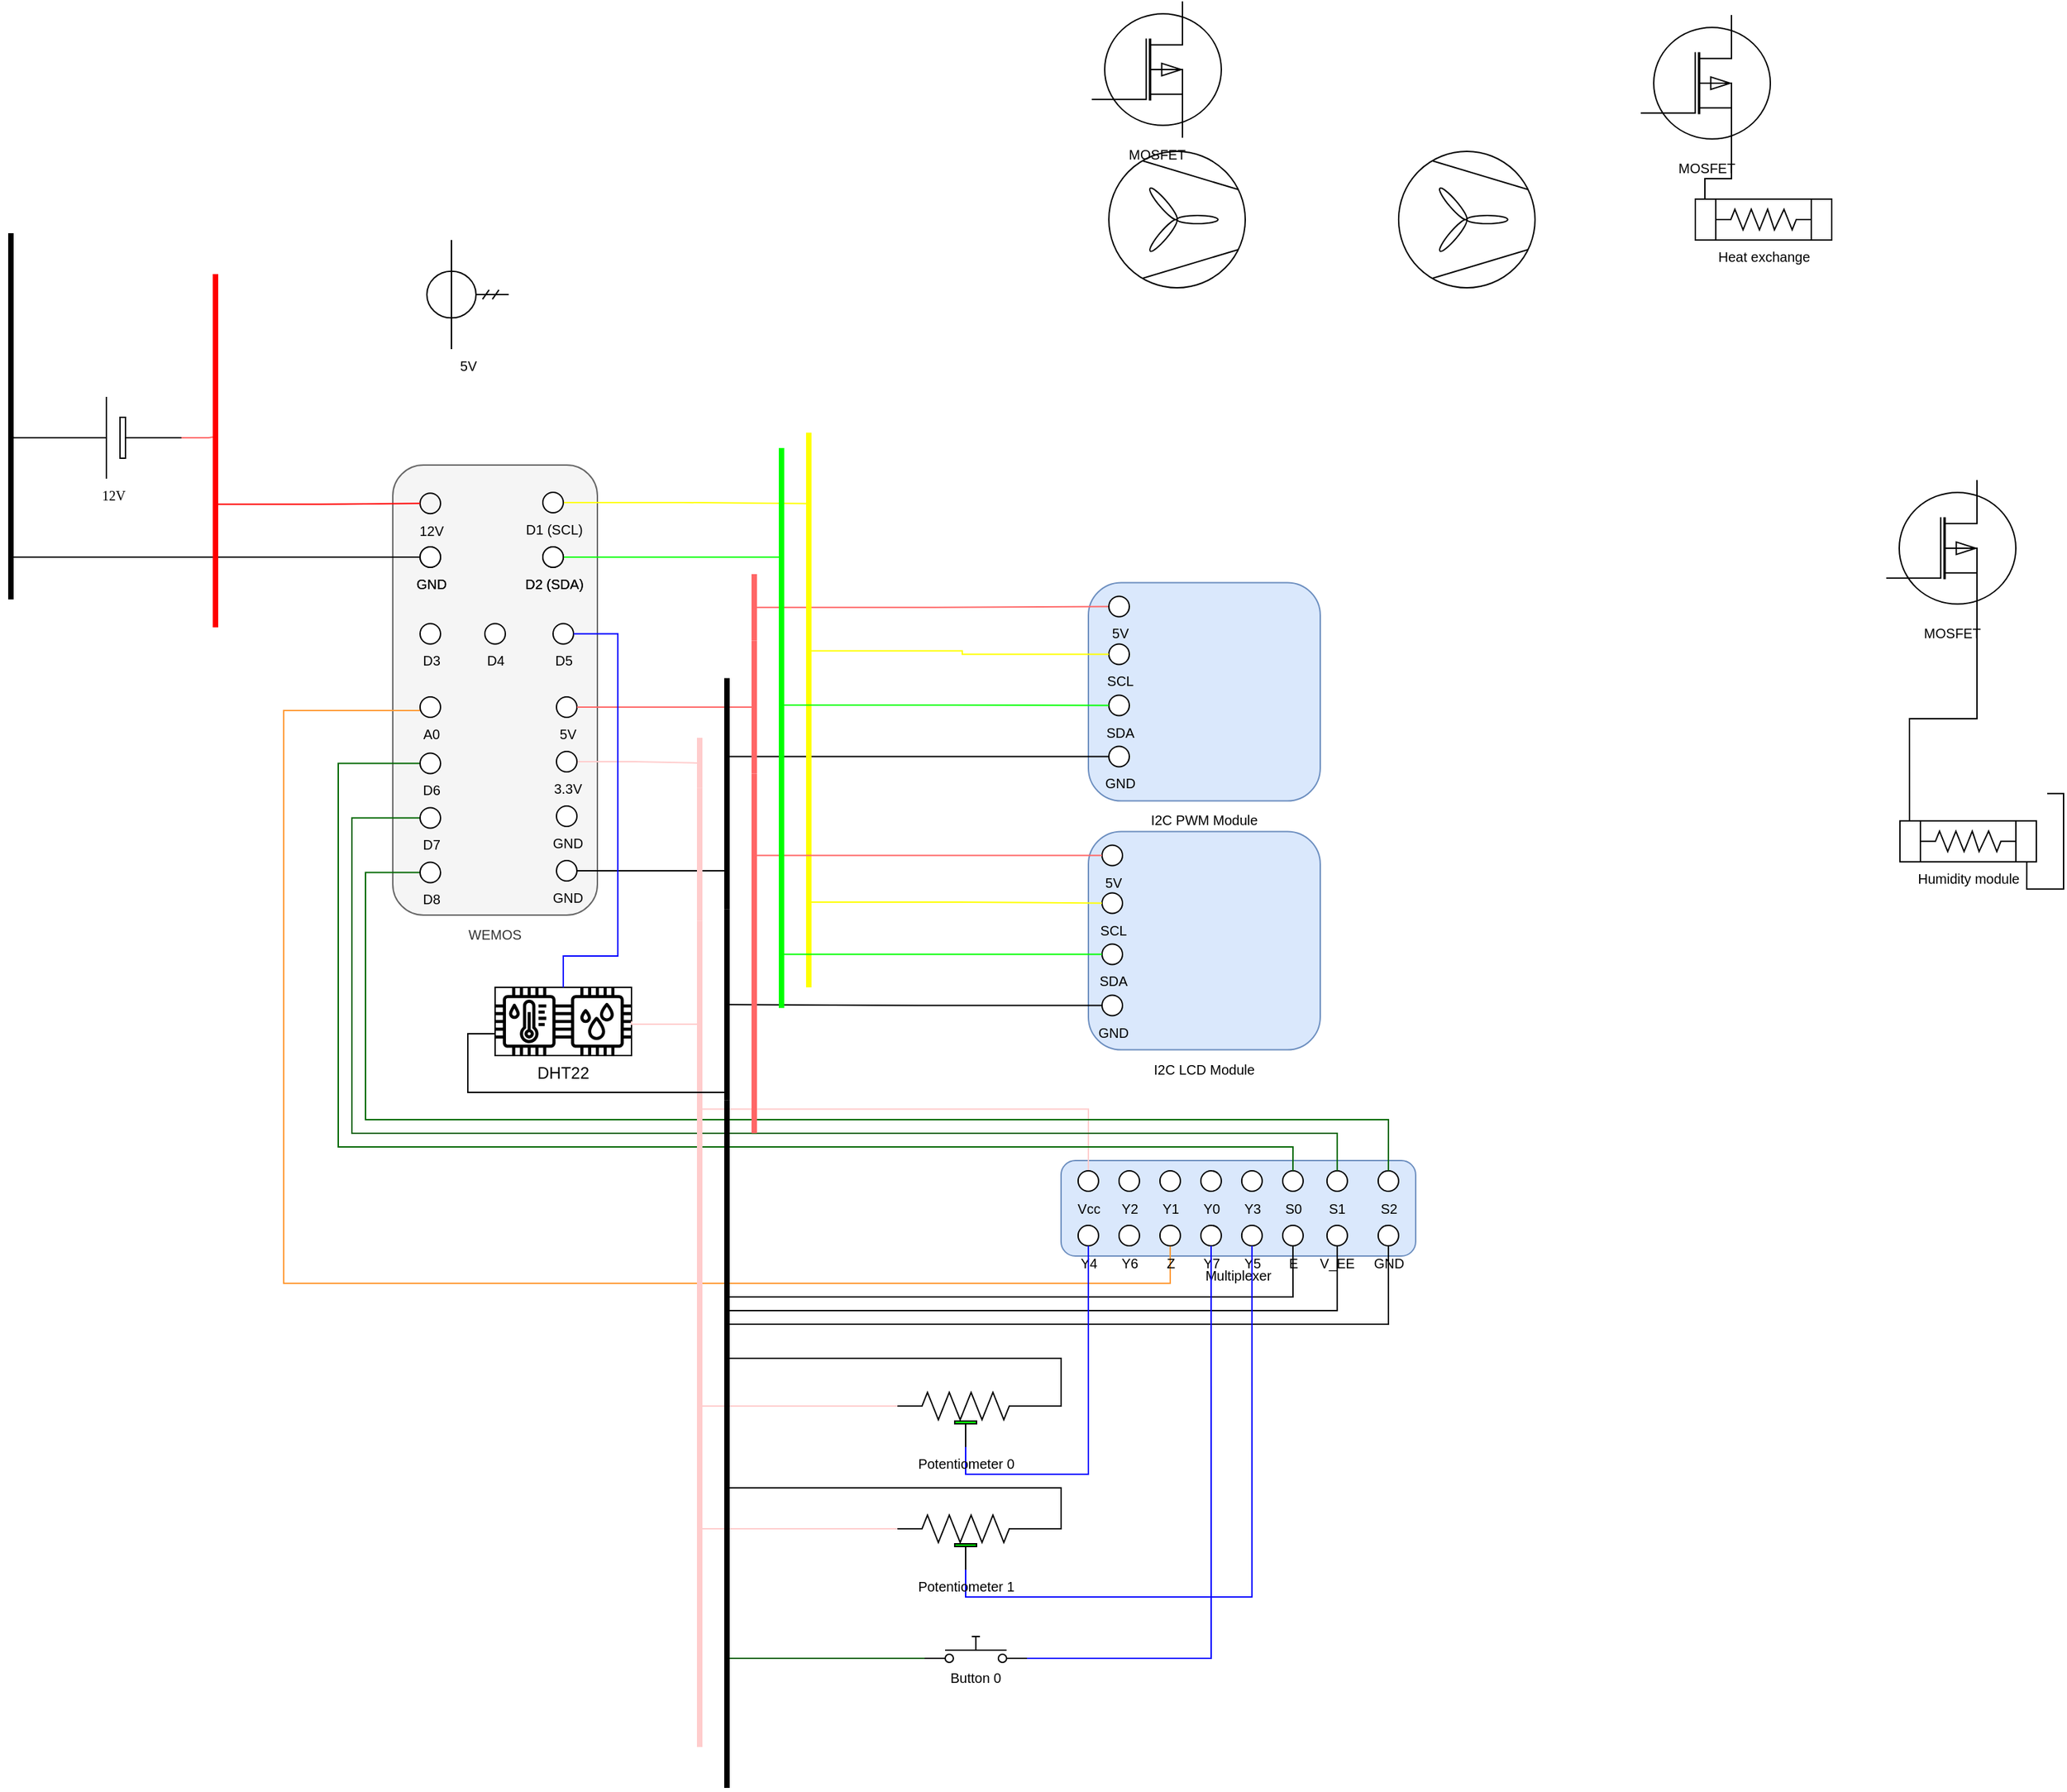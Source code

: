 <mxfile version="18.0.6" type="device"><diagram name="Page-1" id="7e0a89b8-554c-2b80-1dc8-d5c74ca68de4"><mxGraphModel dx="3875" dy="2743" grid="1" gridSize="10" guides="1" tooltips="1" connect="1" arrows="1" fold="1" page="0" pageScale="1" pageWidth="1100" pageHeight="850" background="none" math="0" shadow="0"><root><mxCell id="0"/><mxCell id="1" parent="0"/><mxCell id="E5i9niyN0KcT_NhWIOhr-146" style="edgeStyle=orthogonalEdgeStyle;rounded=0;orthogonalLoop=1;jettySize=auto;html=1;exitX=0;exitY=0.5;exitDx=0;exitDy=0;exitPerimeter=0;fontSize=10;endArrow=none;endFill=0;strokeColor=#FF6666;" parent="1" source="E5i9niyN0KcT_NhWIOhr-1" target="E5i9niyN0KcT_NhWIOhr-144" edge="1"><mxGeometry relative="1" as="geometry"/></mxCell><mxCell id="E5i9niyN0KcT_NhWIOhr-147" style="edgeStyle=orthogonalEdgeStyle;rounded=0;orthogonalLoop=1;jettySize=auto;html=1;exitX=1;exitY=0.5;exitDx=0;exitDy=0;exitPerimeter=0;fontSize=10;endArrow=none;endFill=0;strokeColor=#000000;" parent="1" edge="1"><mxGeometry relative="1" as="geometry"><mxPoint x="60" y="40" as="sourcePoint"/><mxPoint x="36.6" y="38.96" as="targetPoint"/></mxGeometry></mxCell><mxCell id="E5i9niyN0KcT_NhWIOhr-1" value="12V" style="verticalLabelPosition=bottom;shadow=0;dashed=0;align=center;fillColor=default;html=1;verticalAlign=top;strokeWidth=1;shape=mxgraph.electrical.miscellaneous.monocell_battery;rounded=1;comic=0;labelBackgroundColor=none;fontFamily=Verdana;fontSize=10;flipH=1;strokeColor=default;" parent="1" vertex="1"><mxGeometry x="60" y="10" width="100" height="60" as="geometry"/></mxCell><mxCell id="E5i9niyN0KcT_NhWIOhr-17" style="edgeStyle=orthogonalEdgeStyle;rounded=0;orthogonalLoop=1;jettySize=auto;html=1;exitX=0.7;exitY=1;exitDx=0;exitDy=0;exitPerimeter=0;entryX=0.07;entryY=0;entryDx=0;entryDy=0;entryPerimeter=0;endArrow=none;endFill=0;fontSize=10;" parent="1" source="E5i9niyN0KcT_NhWIOhr-19" target="E5i9niyN0KcT_NhWIOhr-16" edge="1"><mxGeometry relative="1" as="geometry"><mxPoint x="1468.04" y="275.91" as="sourcePoint"/></mxGeometry></mxCell><mxCell id="E5i9niyN0KcT_NhWIOhr-6" value="5V" style="pointerEvents=1;verticalLabelPosition=bottom;shadow=0;dashed=0;align=center;html=1;verticalAlign=top;shape=mxgraph.electrical.inductors.current_transformer_2;strokeColor=default;fillColor=none;fontSize=10;" parent="1" vertex="1"><mxGeometry x="340" y="-105" width="60" height="80" as="geometry"/></mxCell><mxCell id="E5i9niyN0KcT_NhWIOhr-8" value="Heat exchange" style="shape=mxgraph.pid.heat_exchangers.heat_exchanger_(coil_tubes);html=1;pointerEvents=1;align=center;verticalLabelPosition=bottom;verticalAlign=top;dashed=0;strokeColor=default;fillColor=none;fontSize=10;" parent="1" vertex="1"><mxGeometry x="1270" y="-135" width="100" height="30" as="geometry"/></mxCell><mxCell id="E5i9niyN0KcT_NhWIOhr-12" style="edgeStyle=orthogonalEdgeStyle;rounded=0;orthogonalLoop=1;jettySize=auto;html=1;exitX=0.7;exitY=1;exitDx=0;exitDy=0;exitPerimeter=0;entryX=0.07;entryY=0;entryDx=0;entryDy=0;entryPerimeter=0;endArrow=none;endFill=0;fontSize=10;" parent="1" source="E5i9niyN0KcT_NhWIOhr-11" target="E5i9niyN0KcT_NhWIOhr-8" edge="1"><mxGeometry relative="1" as="geometry"/></mxCell><mxCell id="E5i9niyN0KcT_NhWIOhr-11" value="MOSFET" style="verticalLabelPosition=bottom;shadow=0;dashed=0;align=center;html=1;verticalAlign=top;shape=mxgraph.electrical.mosfets1.p-channel_mosfet_1;strokeColor=default;fillColor=none;fontSize=10;" parent="1" vertex="1"><mxGeometry x="1230" y="-270" width="95" height="100" as="geometry"/></mxCell><mxCell id="E5i9niyN0KcT_NhWIOhr-13" value="WEMOS" style="rounded=1;whiteSpace=wrap;html=1;strokeColor=#666666;fillColor=#f5f5f5;fontSize=10;verticalAlign=bottom;spacingBottom=-23;fontColor=#333333;" parent="1" vertex="1"><mxGeometry x="315" y="60" width="150" height="330" as="geometry"/></mxCell><mxCell id="E5i9niyN0KcT_NhWIOhr-61" style="edgeStyle=orthogonalEdgeStyle;rounded=0;orthogonalLoop=1;jettySize=auto;html=1;exitX=1;exitY=0.5;exitDx=0;exitDy=0;fontSize=10;endArrow=none;endFill=0;strokeColor=#FFFF00;" parent="1" source="E5i9niyN0KcT_NhWIOhr-14" target="E5i9niyN0KcT_NhWIOhr-60" edge="1"><mxGeometry relative="1" as="geometry"/></mxCell><mxCell id="E5i9niyN0KcT_NhWIOhr-14" value="D1 (SCL)" style="verticalLabelPosition=bottom;shadow=0;dashed=0;align=center;html=1;verticalAlign=top;strokeWidth=1;shape=ellipse;perimeter=ellipsePerimeter;fontSize=10;" parent="1" vertex="1"><mxGeometry x="425" y="80" width="15" height="15" as="geometry"/></mxCell><mxCell id="E5i9niyN0KcT_NhWIOhr-53" style="edgeStyle=orthogonalEdgeStyle;rounded=0;orthogonalLoop=1;jettySize=auto;html=1;exitX=1;exitY=0.5;exitDx=0;exitDy=0;fontSize=10;endArrow=none;endFill=0;strokeColor=#00FF00;" parent="1" source="E5i9niyN0KcT_NhWIOhr-15" target="E5i9niyN0KcT_NhWIOhr-59" edge="1"><mxGeometry relative="1" as="geometry"><mxPoint x="755" y="90" as="targetPoint"/></mxGeometry></mxCell><mxCell id="E5i9niyN0KcT_NhWIOhr-15" value="D2 (SDA)" style="verticalLabelPosition=bottom;shadow=0;dashed=0;align=center;html=1;verticalAlign=top;strokeWidth=1;shape=ellipse;perimeter=ellipsePerimeter;fillColor=none;fontSize=10;" parent="1" vertex="1"><mxGeometry x="425" y="120" width="15" height="15" as="geometry"/></mxCell><mxCell id="E5i9niyN0KcT_NhWIOhr-18" style="edgeStyle=orthogonalEdgeStyle;rounded=0;orthogonalLoop=1;jettySize=auto;html=1;exitX=0.93;exitY=1;exitDx=0;exitDy=0;exitPerimeter=0;endArrow=none;endFill=0;fontSize=10;" parent="1" source="E5i9niyN0KcT_NhWIOhr-16" edge="1"><mxGeometry relative="1" as="geometry"><mxPoint x="1527.54" y="300.91" as="targetPoint"/></mxGeometry></mxCell><mxCell id="E5i9niyN0KcT_NhWIOhr-16" value="&lt;font style=&quot;font-size: 10px;&quot;&gt;Humidity module&lt;/font&gt;" style="shape=mxgraph.pid.heat_exchangers.heat_exchanger_(coil_tubes);html=1;pointerEvents=1;align=center;verticalLabelPosition=bottom;verticalAlign=top;dashed=0;strokeColor=default;fillColor=none;fontSize=10;" parent="1" vertex="1"><mxGeometry x="1420.04" y="320.91" width="100" height="30" as="geometry"/></mxCell><mxCell id="E5i9niyN0KcT_NhWIOhr-19" value="MOSFET" style="verticalLabelPosition=bottom;shadow=0;dashed=0;align=center;html=1;verticalAlign=top;shape=mxgraph.electrical.mosfets1.p-channel_mosfet_1;strokeColor=default;fillColor=none;fontSize=10;" parent="1" vertex="1"><mxGeometry x="1410" y="71" width="95" height="100" as="geometry"/></mxCell><mxCell id="E5i9niyN0KcT_NhWIOhr-21" value="12V" style="verticalLabelPosition=bottom;shadow=0;dashed=0;align=center;html=1;verticalAlign=top;strokeWidth=1;shape=ellipse;perimeter=ellipsePerimeter;fillColor=none;fontSize=10;" parent="1" vertex="1"><mxGeometry x="335" y="80.63" width="15" height="15" as="geometry"/></mxCell><mxCell id="E5i9niyN0KcT_NhWIOhr-27" style="edgeStyle=orthogonalEdgeStyle;rounded=0;orthogonalLoop=1;jettySize=auto;html=1;exitX=0;exitY=0.5;exitDx=0;exitDy=0;fontSize=10;endArrow=none;endFill=0;" parent="1" source="E5i9niyN0KcT_NhWIOhr-22" target="E5i9niyN0KcT_NhWIOhr-161" edge="1"><mxGeometry relative="1" as="geometry"><mxPoint x="48.933" y="128" as="targetPoint"/></mxGeometry></mxCell><mxCell id="E5i9niyN0KcT_NhWIOhr-22" value="GND" style="verticalLabelPosition=bottom;shadow=0;dashed=0;align=center;html=1;verticalAlign=top;strokeWidth=1;shape=ellipse;perimeter=ellipsePerimeter;fillColor=none;fontSize=10;" parent="1" vertex="1"><mxGeometry x="335" y="120" width="15" height="15" as="geometry"/></mxCell><mxCell id="E5i9niyN0KcT_NhWIOhr-28" value="D2 (SDA)" style="verticalLabelPosition=bottom;shadow=0;dashed=0;align=center;html=1;verticalAlign=top;strokeWidth=1;shape=ellipse;perimeter=ellipsePerimeter;fontSize=10;" parent="1" vertex="1"><mxGeometry x="425" y="120" width="15" height="15" as="geometry"/></mxCell><mxCell id="E5i9niyN0KcT_NhWIOhr-29" value="GND" style="verticalLabelPosition=bottom;shadow=0;dashed=0;align=center;html=1;verticalAlign=top;strokeWidth=1;shape=ellipse;perimeter=ellipsePerimeter;fontSize=10;" parent="1" vertex="1"><mxGeometry x="335" y="120" width="15" height="15" as="geometry"/></mxCell><mxCell id="E5i9niyN0KcT_NhWIOhr-26" style="edgeStyle=orthogonalEdgeStyle;rounded=0;orthogonalLoop=1;jettySize=auto;html=1;fontSize=10;endArrow=none;endFill=0;fillColor=#f8cecc;strokeColor=#FF0000;entryX=0;entryY=0.5;entryDx=0;entryDy=0;" parent="1" source="E5i9niyN0KcT_NhWIOhr-148" target="E5i9niyN0KcT_NhWIOhr-21" edge="1"><mxGeometry relative="1" as="geometry"><mxPoint x="190" y="70" as="sourcePoint"/></mxGeometry></mxCell><mxCell id="E5i9niyN0KcT_NhWIOhr-31" value="Multiplexer" style="rounded=1;whiteSpace=wrap;html=1;strokeColor=#6c8ebf;fillColor=#dae8fc;fontSize=10;verticalAlign=bottom;spacingBottom=-23;" parent="1" vertex="1"><mxGeometry x="804.96" y="570" width="260" height="70" as="geometry"/></mxCell><mxCell id="E5i9niyN0KcT_NhWIOhr-32" value="I2C LCD Module" style="rounded=1;whiteSpace=wrap;html=1;strokeColor=#6c8ebf;fillColor=#dae8fc;fontSize=10;verticalAlign=bottom;spacingBottom=-23;" parent="1" vertex="1"><mxGeometry x="825" y="328.75" width="170" height="160" as="geometry"/></mxCell><mxCell id="E5i9niyN0KcT_NhWIOhr-33" value="I2C PWM Module" style="rounded=1;whiteSpace=wrap;html=1;strokeColor=#6c8ebf;fillColor=#dae8fc;fontSize=10;verticalAlign=bottom;spacingBottom=-23;" parent="1" vertex="1"><mxGeometry x="825" y="146.25" width="170" height="160" as="geometry"/></mxCell><mxCell id="E5i9niyN0KcT_NhWIOhr-34" value="SCL" style="verticalLabelPosition=bottom;shadow=0;dashed=0;align=center;html=1;verticalAlign=top;strokeWidth=1;shape=ellipse;perimeter=ellipsePerimeter;fontSize=10;" parent="1" vertex="1"><mxGeometry x="835" y="373.75" width="15" height="15" as="geometry"/></mxCell><mxCell id="E5i9niyN0KcT_NhWIOhr-35" value="SDA" style="verticalLabelPosition=bottom;shadow=0;dashed=0;align=center;html=1;verticalAlign=top;strokeWidth=1;shape=ellipse;perimeter=ellipsePerimeter;fontSize=10;" parent="1" vertex="1"><mxGeometry x="835" y="411.25" width="15" height="15" as="geometry"/></mxCell><mxCell id="E5i9niyN0KcT_NhWIOhr-46" style="edgeStyle=orthogonalEdgeStyle;rounded=0;orthogonalLoop=1;jettySize=auto;html=1;exitX=0;exitY=0.5;exitDx=0;exitDy=0;fontSize=10;endArrow=none;endFill=0;strokeColor=#000000;" parent="1" source="E5i9niyN0KcT_NhWIOhr-36" target="E5i9niyN0KcT_NhWIOhr-78" edge="1"><mxGeometry relative="1" as="geometry"><mxPoint x="705" y="460" as="targetPoint"/></mxGeometry></mxCell><mxCell id="E5i9niyN0KcT_NhWIOhr-36" value="GND" style="verticalLabelPosition=bottom;shadow=0;dashed=0;align=center;html=1;verticalAlign=top;strokeWidth=1;shape=ellipse;perimeter=ellipsePerimeter;fontSize=10;" parent="1" vertex="1"><mxGeometry x="835" y="448.75" width="15" height="15" as="geometry"/></mxCell><mxCell id="E5i9niyN0KcT_NhWIOhr-37" value="5V" style="verticalLabelPosition=bottom;shadow=0;dashed=0;align=center;html=1;verticalAlign=top;strokeWidth=1;shape=ellipse;perimeter=ellipsePerimeter;fontSize=10;" parent="1" vertex="1"><mxGeometry x="835" y="338.75" width="15" height="15" as="geometry"/></mxCell><mxCell id="E5i9niyN0KcT_NhWIOhr-51" style="edgeStyle=orthogonalEdgeStyle;rounded=0;orthogonalLoop=1;jettySize=auto;html=1;entryX=0;entryY=0.5;entryDx=0;entryDy=0;fontSize=10;endArrow=none;endFill=0;strokeColor=#FF6666;" parent="1" source="E5i9niyN0KcT_NhWIOhr-73" target="E5i9niyN0KcT_NhWIOhr-50" edge="1"><mxGeometry relative="1" as="geometry"/></mxCell><mxCell id="E5i9niyN0KcT_NhWIOhr-39" value="5V" style="verticalLabelPosition=bottom;shadow=0;dashed=0;align=center;html=1;verticalAlign=top;strokeWidth=1;shape=ellipse;perimeter=ellipsePerimeter;fontSize=10;" parent="1" vertex="1"><mxGeometry x="435" y="230" width="15" height="15" as="geometry"/></mxCell><mxCell id="E5i9niyN0KcT_NhWIOhr-45" style="edgeStyle=orthogonalEdgeStyle;rounded=0;orthogonalLoop=1;jettySize=auto;html=1;exitX=1;exitY=0.5;exitDx=0;exitDy=0;fontSize=10;endArrow=none;endFill=0;strokeColor=#FF6666;" parent="1" source="E5i9niyN0KcT_NhWIOhr-39" target="E5i9niyN0KcT_NhWIOhr-71" edge="1"><mxGeometry relative="1" as="geometry"/></mxCell><mxCell id="E5i9niyN0KcT_NhWIOhr-52" style="edgeStyle=orthogonalEdgeStyle;rounded=0;orthogonalLoop=1;jettySize=auto;html=1;exitX=1;exitY=0.5;exitDx=0;exitDy=0;fontSize=10;endArrow=none;endFill=0;strokeColor=#000000;" parent="1" source="E5i9niyN0KcT_NhWIOhr-42" target="E5i9niyN0KcT_NhWIOhr-76" edge="1"><mxGeometry relative="1" as="geometry"/></mxCell><mxCell id="E5i9niyN0KcT_NhWIOhr-42" value="GND" style="verticalLabelPosition=bottom;shadow=0;dashed=0;align=center;html=1;verticalAlign=top;strokeWidth=1;shape=ellipse;perimeter=ellipsePerimeter;fontSize=10;" parent="1" vertex="1"><mxGeometry x="435" y="350" width="15" height="15" as="geometry"/></mxCell><mxCell id="E5i9niyN0KcT_NhWIOhr-119" style="edgeStyle=orthogonalEdgeStyle;rounded=0;orthogonalLoop=1;jettySize=auto;html=1;exitX=1;exitY=0.5;exitDx=0;exitDy=0;fontSize=10;endArrow=none;endFill=0;strokeColor=#FFCCCC;" parent="1" source="E5i9niyN0KcT_NhWIOhr-43" target="E5i9niyN0KcT_NhWIOhr-118" edge="1"><mxGeometry relative="1" as="geometry"/></mxCell><mxCell id="E5i9niyN0KcT_NhWIOhr-43" value="3.3V" style="verticalLabelPosition=bottom;shadow=0;dashed=0;align=center;html=1;verticalAlign=top;strokeWidth=1;shape=ellipse;perimeter=ellipsePerimeter;fontSize=10;" parent="1" vertex="1"><mxGeometry x="435" y="270" width="15" height="15" as="geometry"/></mxCell><mxCell id="E5i9niyN0KcT_NhWIOhr-44" value="GND" style="verticalLabelPosition=bottom;shadow=0;dashed=0;align=center;html=1;verticalAlign=top;strokeWidth=1;shape=ellipse;perimeter=ellipsePerimeter;fontSize=10;" parent="1" vertex="1"><mxGeometry x="435" y="310" width="15" height="15" as="geometry"/></mxCell><mxCell id="E5i9niyN0KcT_NhWIOhr-47" value="SCL" style="verticalLabelPosition=bottom;shadow=0;dashed=0;align=center;html=1;verticalAlign=top;strokeWidth=1;shape=ellipse;perimeter=ellipsePerimeter;fontSize=10;" parent="1" vertex="1"><mxGeometry x="840" y="191.25" width="15" height="15" as="geometry"/></mxCell><mxCell id="E5i9niyN0KcT_NhWIOhr-48" value="SDA" style="verticalLabelPosition=bottom;shadow=0;dashed=0;align=center;html=1;verticalAlign=top;strokeWidth=1;shape=ellipse;perimeter=ellipsePerimeter;fontSize=10;" parent="1" vertex="1"><mxGeometry x="840" y="228.75" width="15" height="15" as="geometry"/></mxCell><mxCell id="E5i9niyN0KcT_NhWIOhr-79" style="edgeStyle=orthogonalEdgeStyle;rounded=0;orthogonalLoop=1;jettySize=auto;html=1;exitX=0;exitY=0.5;exitDx=0;exitDy=0;fontSize=10;endArrow=none;endFill=0;strokeColor=#000000;" parent="1" source="E5i9niyN0KcT_NhWIOhr-49" target="E5i9niyN0KcT_NhWIOhr-77" edge="1"><mxGeometry relative="1" as="geometry"/></mxCell><mxCell id="E5i9niyN0KcT_NhWIOhr-49" value="GND" style="verticalLabelPosition=bottom;shadow=0;dashed=0;align=center;html=1;verticalAlign=top;strokeWidth=1;shape=ellipse;perimeter=ellipsePerimeter;fontSize=10;" parent="1" vertex="1"><mxGeometry x="840" y="266.25" width="15" height="15" as="geometry"/></mxCell><mxCell id="E5i9niyN0KcT_NhWIOhr-50" value="5V" style="verticalLabelPosition=bottom;shadow=0;dashed=0;align=center;html=1;verticalAlign=top;strokeWidth=1;shape=ellipse;perimeter=ellipsePerimeter;fontSize=10;" parent="1" vertex="1"><mxGeometry x="840" y="156.25" width="15" height="15" as="geometry"/></mxCell><mxCell id="E5i9niyN0KcT_NhWIOhr-59" value="" style="line;strokeWidth=4;direction=south;html=1;perimeter=backbonePerimeter;points=[];outlineConnect=0;fontSize=10;fillColor=#00FF00;strokeColor=#00FF00;" parent="1" vertex="1"><mxGeometry x="595" y="47.5" width="10" height="160" as="geometry"/></mxCell><mxCell id="E5i9niyN0KcT_NhWIOhr-60" value="" style="line;strokeWidth=4;direction=south;html=1;perimeter=backbonePerimeter;points=[];outlineConnect=0;fontSize=10;fillColor=#00FF00;strokeColor=#FFFF00;" parent="1" vertex="1"><mxGeometry x="615" y="36.25" width="10" height="103.75" as="geometry"/></mxCell><mxCell id="E5i9niyN0KcT_NhWIOhr-64" style="edgeStyle=orthogonalEdgeStyle;rounded=0;orthogonalLoop=1;jettySize=auto;html=1;entryX=0;entryY=0.5;entryDx=0;entryDy=0;fontSize=10;endArrow=none;endFill=0;strokeColor=#FFFF00;" parent="1" source="E5i9niyN0KcT_NhWIOhr-62" target="E5i9niyN0KcT_NhWIOhr-47" edge="1"><mxGeometry relative="1" as="geometry"/></mxCell><mxCell id="E5i9niyN0KcT_NhWIOhr-62" value="" style="line;strokeWidth=4;direction=south;html=1;perimeter=backbonePerimeter;points=[];outlineConnect=0;fontSize=10;fillColor=#00FF00;strokeColor=#FFFF00;" parent="1" vertex="1"><mxGeometry x="615" y="140" width="10" height="112.5" as="geometry"/></mxCell><mxCell id="E5i9niyN0KcT_NhWIOhr-66" style="edgeStyle=orthogonalEdgeStyle;rounded=0;orthogonalLoop=1;jettySize=auto;html=1;entryX=0;entryY=0.5;entryDx=0;entryDy=0;fontSize=10;endArrow=none;endFill=0;strokeColor=#FFFF00;" parent="1" source="E5i9niyN0KcT_NhWIOhr-65" target="E5i9niyN0KcT_NhWIOhr-34" edge="1"><mxGeometry relative="1" as="geometry"/></mxCell><mxCell id="E5i9niyN0KcT_NhWIOhr-65" value="" style="line;strokeWidth=4;direction=south;html=1;perimeter=backbonePerimeter;points=[];outlineConnect=0;fontSize=10;fillColor=#00FF00;strokeColor=#FFFF00;" parent="1" vertex="1"><mxGeometry x="615" y="317.97" width="10" height="125" as="geometry"/></mxCell><mxCell id="E5i9niyN0KcT_NhWIOhr-70" style="edgeStyle=orthogonalEdgeStyle;rounded=0;orthogonalLoop=1;jettySize=auto;html=1;entryX=0;entryY=0.5;entryDx=0;entryDy=0;fontSize=10;endArrow=none;endFill=0;strokeColor=#00FF00;" parent="1" source="E5i9niyN0KcT_NhWIOhr-67" target="E5i9niyN0KcT_NhWIOhr-48" edge="1"><mxGeometry relative="1" as="geometry"/></mxCell><mxCell id="E5i9niyN0KcT_NhWIOhr-67" value="" style="line;strokeWidth=4;direction=south;html=1;perimeter=backbonePerimeter;points=[];outlineConnect=0;fontSize=10;fillColor=#00FF00;strokeColor=#00FF00;" parent="1" vertex="1"><mxGeometry x="595" y="207.5" width="10" height="57" as="geometry"/></mxCell><mxCell id="E5i9niyN0KcT_NhWIOhr-69" style="edgeStyle=orthogonalEdgeStyle;rounded=0;orthogonalLoop=1;jettySize=auto;html=1;fontSize=10;endArrow=none;endFill=0;strokeColor=#00FF00;entryX=0;entryY=0.5;entryDx=0;entryDy=0;" parent="1" source="E5i9niyN0KcT_NhWIOhr-68" target="E5i9niyN0KcT_NhWIOhr-35" edge="1"><mxGeometry relative="1" as="geometry"><mxPoint x="745.0" y="440" as="targetPoint"/></mxGeometry></mxCell><mxCell id="E5i9niyN0KcT_NhWIOhr-68" value="" style="line;strokeWidth=4;direction=south;html=1;perimeter=backbonePerimeter;points=[];outlineConnect=0;fontSize=10;fillColor=#00FF00;strokeColor=#00FF00;" parent="1" vertex="1"><mxGeometry x="595" y="379.38" width="10" height="78.75" as="geometry"/></mxCell><mxCell id="E5i9niyN0KcT_NhWIOhr-71" value="" style="line;strokeWidth=4;direction=south;html=1;perimeter=backbonePerimeter;points=[];outlineConnect=0;fontSize=10;fillColor=#00FF00;strokeColor=#FF6666;" parent="1" vertex="1"><mxGeometry x="575" y="188.75" width="10" height="97.5" as="geometry"/></mxCell><mxCell id="E5i9niyN0KcT_NhWIOhr-75" style="edgeStyle=orthogonalEdgeStyle;rounded=0;orthogonalLoop=1;jettySize=auto;html=1;fontSize=10;endArrow=none;endFill=0;strokeColor=#FF6666;" parent="1" source="E5i9niyN0KcT_NhWIOhr-72" target="E5i9niyN0KcT_NhWIOhr-37" edge="1"><mxGeometry relative="1" as="geometry"/></mxCell><mxCell id="E5i9niyN0KcT_NhWIOhr-72" value="" style="line;strokeWidth=4;direction=south;html=1;perimeter=backbonePerimeter;points=[];outlineConnect=0;fontSize=10;fillColor=#00FF00;strokeColor=#FF6666;" parent="1" vertex="1"><mxGeometry x="575" y="286.25" width="10" height="120" as="geometry"/></mxCell><mxCell id="E5i9niyN0KcT_NhWIOhr-73" value="" style="line;strokeWidth=4;direction=south;html=1;perimeter=backbonePerimeter;points=[];outlineConnect=0;fontSize=10;fillColor=#00FF00;strokeColor=#FF6666;" parent="1" vertex="1"><mxGeometry x="575" y="140" width="10" height="48.75" as="geometry"/></mxCell><mxCell id="E5i9niyN0KcT_NhWIOhr-74" value="" style="line;strokeWidth=4;direction=south;html=1;perimeter=backbonePerimeter;points=[];outlineConnect=0;fontSize=10;fillColor=#00FF00;strokeColor=#00FF00;" parent="1" vertex="1"><mxGeometry x="595" y="264.5" width="10" height="115.5" as="geometry"/></mxCell><mxCell id="E5i9niyN0KcT_NhWIOhr-76" value="" style="line;strokeWidth=4;direction=south;html=1;perimeter=backbonePerimeter;points=[];outlineConnect=0;fontSize=10;fillColor=#00FF00;strokeColor=#000000;" parent="1" vertex="1"><mxGeometry x="555" y="329.38" width="10" height="56.25" as="geometry"/></mxCell><mxCell id="E5i9niyN0KcT_NhWIOhr-77" value="" style="line;strokeWidth=4;direction=south;html=1;perimeter=backbonePerimeter;points=[];outlineConnect=0;fontSize=10;fillColor=#00FF00;strokeColor=#000000;" parent="1" vertex="1"><mxGeometry x="555" y="216.25" width="10" height="115" as="geometry"/></mxCell><mxCell id="E5i9niyN0KcT_NhWIOhr-78" value="" style="line;strokeWidth=4;direction=south;html=1;perimeter=backbonePerimeter;points=[];outlineConnect=0;fontSize=10;fillColor=#00FF00;strokeColor=#000000;" parent="1" vertex="1"><mxGeometry x="555" y="385.63" width="10" height="140" as="geometry"/></mxCell><mxCell id="E5i9niyN0KcT_NhWIOhr-81" value="" style="line;strokeWidth=4;direction=south;html=1;perimeter=backbonePerimeter;points=[];outlineConnect=0;fontSize=10;fillColor=#00FF00;strokeColor=#FFFF00;" parent="1" vertex="1"><mxGeometry x="615" y="249.22" width="10" height="68.75" as="geometry"/></mxCell><mxCell id="E5i9niyN0KcT_NhWIOhr-112" style="edgeStyle=orthogonalEdgeStyle;rounded=0;orthogonalLoop=1;jettySize=auto;html=1;exitX=0.5;exitY=1;exitDx=0;exitDy=0;fontSize=10;endArrow=none;endFill=0;strokeColor=#000000;" parent="1" source="E5i9niyN0KcT_NhWIOhr-82" target="E5i9niyN0KcT_NhWIOhr-109" edge="1"><mxGeometry relative="1" as="geometry"><Array as="points"><mxPoint x="1045" y="690"/></Array></mxGeometry></mxCell><mxCell id="E5i9niyN0KcT_NhWIOhr-82" value="GND" style="verticalLabelPosition=bottom;shadow=0;dashed=0;align=center;html=1;verticalAlign=top;strokeWidth=1;shape=ellipse;perimeter=ellipsePerimeter;fontSize=10;" parent="1" vertex="1"><mxGeometry x="1037.46" y="617.5" width="15" height="15" as="geometry"/></mxCell><mxCell id="E5i9niyN0KcT_NhWIOhr-84" value="Y4" style="verticalLabelPosition=bottom;shadow=0;dashed=0;align=center;html=1;verticalAlign=top;strokeWidth=1;shape=ellipse;perimeter=ellipsePerimeter;fontSize=10;" parent="1" vertex="1"><mxGeometry x="817.46" y="617.5" width="15" height="15" as="geometry"/></mxCell><mxCell id="E5i9niyN0KcT_NhWIOhr-85" value="Y6" style="verticalLabelPosition=bottom;shadow=0;dashed=0;align=center;html=1;verticalAlign=top;strokeWidth=1;shape=ellipse;perimeter=ellipsePerimeter;fontSize=10;" parent="1" vertex="1"><mxGeometry x="847.46" y="617.5" width="15" height="15" as="geometry"/></mxCell><mxCell id="E5i9niyN0KcT_NhWIOhr-113" style="edgeStyle=orthogonalEdgeStyle;rounded=0;orthogonalLoop=1;jettySize=auto;html=1;exitX=0.5;exitY=1;exitDx=0;exitDy=0;fontSize=10;endArrow=none;endFill=0;strokeColor=#FF9933;entryX=0;entryY=0.5;entryDx=0;entryDy=0;" parent="1" source="E5i9niyN0KcT_NhWIOhr-88" target="E5i9niyN0KcT_NhWIOhr-114" edge="1"><mxGeometry relative="1" as="geometry"><mxPoint x="245" y="290.0" as="targetPoint"/><Array as="points"><mxPoint x="885" y="660"/><mxPoint x="235" y="660"/><mxPoint x="235" y="240"/><mxPoint x="335" y="240"/></Array></mxGeometry></mxCell><mxCell id="E5i9niyN0KcT_NhWIOhr-88" value="Z" style="verticalLabelPosition=bottom;shadow=0;dashed=0;align=center;html=1;verticalAlign=top;strokeWidth=1;shape=ellipse;perimeter=ellipsePerimeter;fontSize=10;" parent="1" vertex="1"><mxGeometry x="877.46" y="617.5" width="15" height="15" as="geometry"/></mxCell><mxCell id="E5i9niyN0KcT_NhWIOhr-89" value="Y7" style="verticalLabelPosition=bottom;shadow=0;dashed=0;align=center;html=1;verticalAlign=top;strokeWidth=1;shape=ellipse;perimeter=ellipsePerimeter;fontSize=10;" parent="1" vertex="1"><mxGeometry x="907.46" y="617.5" width="15" height="15" as="geometry"/></mxCell><mxCell id="E5i9niyN0KcT_NhWIOhr-90" value="Y5" style="verticalLabelPosition=bottom;shadow=0;dashed=0;align=center;html=1;verticalAlign=top;strokeWidth=1;shape=ellipse;perimeter=ellipsePerimeter;fontSize=10;" parent="1" vertex="1"><mxGeometry x="937.42" y="617.5" width="15" height="15" as="geometry"/></mxCell><mxCell id="E5i9niyN0KcT_NhWIOhr-111" style="edgeStyle=orthogonalEdgeStyle;rounded=0;orthogonalLoop=1;jettySize=auto;html=1;exitX=0.5;exitY=1;exitDx=0;exitDy=0;fontSize=10;endArrow=none;endFill=0;strokeColor=#000000;" parent="1" source="E5i9niyN0KcT_NhWIOhr-91" target="E5i9niyN0KcT_NhWIOhr-109" edge="1"><mxGeometry relative="1" as="geometry"><Array as="points"><mxPoint x="1007" y="680"/></Array></mxGeometry></mxCell><mxCell id="E5i9niyN0KcT_NhWIOhr-91" value="V_EE" style="verticalLabelPosition=bottom;shadow=0;dashed=0;align=center;html=1;verticalAlign=top;strokeWidth=1;shape=ellipse;perimeter=ellipsePerimeter;fontSize=10;" parent="1" vertex="1"><mxGeometry x="999.92" y="617.5" width="15" height="15" as="geometry"/></mxCell><mxCell id="E5i9niyN0KcT_NhWIOhr-110" style="edgeStyle=orthogonalEdgeStyle;rounded=0;orthogonalLoop=1;jettySize=auto;html=1;exitX=0.5;exitY=1;exitDx=0;exitDy=0;fontSize=10;endArrow=none;endFill=0;strokeColor=#000000;" parent="1" source="E5i9niyN0KcT_NhWIOhr-92" target="E5i9niyN0KcT_NhWIOhr-109" edge="1"><mxGeometry relative="1" as="geometry"><Array as="points"><mxPoint x="975" y="670"/></Array></mxGeometry></mxCell><mxCell id="E5i9niyN0KcT_NhWIOhr-92" value="E" style="verticalLabelPosition=bottom;shadow=0;dashed=0;align=center;html=1;verticalAlign=top;strokeWidth=1;shape=ellipse;perimeter=ellipsePerimeter;fontSize=10;" parent="1" vertex="1"><mxGeometry x="967.46" y="617.5" width="15" height="15" as="geometry"/></mxCell><mxCell id="E5i9niyN0KcT_NhWIOhr-93" value="S2" style="verticalLabelPosition=bottom;shadow=0;dashed=0;align=center;html=1;verticalAlign=top;strokeWidth=1;shape=ellipse;perimeter=ellipsePerimeter;fontSize=10;" parent="1" vertex="1"><mxGeometry x="1037.46" y="577.5" width="15" height="15" as="geometry"/></mxCell><mxCell id="E5i9niyN0KcT_NhWIOhr-120" style="edgeStyle=orthogonalEdgeStyle;rounded=0;orthogonalLoop=1;jettySize=auto;html=1;exitX=0.5;exitY=0;exitDx=0;exitDy=0;fontSize=10;endArrow=none;endFill=0;strokeColor=#FFCCCC;" parent="1" source="E5i9niyN0KcT_NhWIOhr-94" target="E5i9niyN0KcT_NhWIOhr-117" edge="1"><mxGeometry relative="1" as="geometry"/></mxCell><mxCell id="E5i9niyN0KcT_NhWIOhr-94" value="Vcc" style="verticalLabelPosition=bottom;shadow=0;dashed=0;align=center;html=1;verticalAlign=top;strokeWidth=1;shape=ellipse;perimeter=ellipsePerimeter;fontSize=10;" parent="1" vertex="1"><mxGeometry x="817.46" y="577.5" width="15" height="15" as="geometry"/></mxCell><mxCell id="E5i9niyN0KcT_NhWIOhr-95" value="Y2" style="verticalLabelPosition=bottom;shadow=0;dashed=0;align=center;html=1;verticalAlign=top;strokeWidth=1;shape=ellipse;perimeter=ellipsePerimeter;fontSize=10;" parent="1" vertex="1"><mxGeometry x="847.46" y="577.5" width="15" height="15" as="geometry"/></mxCell><mxCell id="E5i9niyN0KcT_NhWIOhr-96" value="Y1" style="verticalLabelPosition=bottom;shadow=0;dashed=0;align=center;html=1;verticalAlign=top;strokeWidth=1;shape=ellipse;perimeter=ellipsePerimeter;fontSize=10;" parent="1" vertex="1"><mxGeometry x="877.46" y="577.5" width="15" height="15" as="geometry"/></mxCell><mxCell id="E5i9niyN0KcT_NhWIOhr-97" value="Y0" style="verticalLabelPosition=bottom;shadow=0;dashed=0;align=center;html=1;verticalAlign=top;strokeWidth=1;shape=ellipse;perimeter=ellipsePerimeter;fontSize=10;" parent="1" vertex="1"><mxGeometry x="907.46" y="577.5" width="15" height="15" as="geometry"/></mxCell><mxCell id="E5i9niyN0KcT_NhWIOhr-98" value="Y3" style="verticalLabelPosition=bottom;shadow=0;dashed=0;align=center;html=1;verticalAlign=top;strokeWidth=1;shape=ellipse;perimeter=ellipsePerimeter;fontSize=10;" parent="1" vertex="1"><mxGeometry x="937.42" y="577.5" width="15" height="15" as="geometry"/></mxCell><mxCell id="E5i9niyN0KcT_NhWIOhr-99" value="S1" style="verticalLabelPosition=bottom;shadow=0;dashed=0;align=center;html=1;verticalAlign=top;strokeWidth=1;shape=ellipse;perimeter=ellipsePerimeter;fontSize=10;" parent="1" vertex="1"><mxGeometry x="999.92" y="577.5" width="15" height="15" as="geometry"/></mxCell><mxCell id="E5i9niyN0KcT_NhWIOhr-100" value="S0" style="verticalLabelPosition=bottom;shadow=0;dashed=0;align=center;html=1;verticalAlign=top;strokeWidth=1;shape=ellipse;perimeter=ellipsePerimeter;fontSize=10;" parent="1" vertex="1"><mxGeometry x="967.46" y="577.5" width="15" height="15" as="geometry"/></mxCell><mxCell id="E5i9niyN0KcT_NhWIOhr-105" style="edgeStyle=orthogonalEdgeStyle;rounded=0;orthogonalLoop=1;jettySize=auto;html=1;exitX=0;exitY=0.5;exitDx=0;exitDy=0;entryX=0.5;entryY=0;entryDx=0;entryDy=0;fontSize=10;endArrow=none;endFill=0;strokeColor=#006600;" parent="1" source="E5i9niyN0KcT_NhWIOhr-102" target="E5i9niyN0KcT_NhWIOhr-100" edge="1"><mxGeometry relative="1" as="geometry"><Array as="points"><mxPoint x="275" y="279"/><mxPoint x="275" y="560"/><mxPoint x="975" y="560"/></Array></mxGeometry></mxCell><mxCell id="E5i9niyN0KcT_NhWIOhr-106" style="edgeStyle=orthogonalEdgeStyle;rounded=0;orthogonalLoop=1;jettySize=auto;html=1;exitX=0;exitY=0.5;exitDx=0;exitDy=0;entryX=0.5;entryY=0;entryDx=0;entryDy=0;fontSize=10;endArrow=none;endFill=0;strokeColor=#006600;" parent="1" source="E5i9niyN0KcT_NhWIOhr-103" target="E5i9niyN0KcT_NhWIOhr-99" edge="1"><mxGeometry relative="1" as="geometry"><Array as="points"><mxPoint x="285" y="319"/><mxPoint x="285" y="550"/><mxPoint x="1007" y="550"/></Array></mxGeometry></mxCell><mxCell id="E5i9niyN0KcT_NhWIOhr-107" style="edgeStyle=orthogonalEdgeStyle;rounded=0;orthogonalLoop=1;jettySize=auto;html=1;entryX=0.5;entryY=0;entryDx=0;entryDy=0;fontSize=10;endArrow=none;endFill=0;strokeColor=#006600;exitX=0;exitY=0.5;exitDx=0;exitDy=0;" parent="1" source="E5i9niyN0KcT_NhWIOhr-104" target="E5i9niyN0KcT_NhWIOhr-93" edge="1"><mxGeometry relative="1" as="geometry"><mxPoint x="305" y="250" as="sourcePoint"/><Array as="points"><mxPoint x="295" y="359"/><mxPoint x="295" y="540"/><mxPoint x="1045" y="540"/></Array></mxGeometry></mxCell><mxCell id="E5i9niyN0KcT_NhWIOhr-102" value="D6" style="verticalLabelPosition=bottom;shadow=0;dashed=0;align=center;html=1;verticalAlign=top;strokeWidth=1;shape=ellipse;perimeter=ellipsePerimeter;fontSize=10;" parent="1" vertex="1"><mxGeometry x="335" y="271.25" width="15" height="15" as="geometry"/></mxCell><mxCell id="E5i9niyN0KcT_NhWIOhr-103" value="D7" style="verticalLabelPosition=bottom;shadow=0;dashed=0;align=center;html=1;verticalAlign=top;strokeWidth=1;shape=ellipse;perimeter=ellipsePerimeter;fontSize=10;" parent="1" vertex="1"><mxGeometry x="335" y="311.25" width="15" height="15" as="geometry"/></mxCell><mxCell id="E5i9niyN0KcT_NhWIOhr-104" value="D8" style="verticalLabelPosition=bottom;shadow=0;dashed=0;align=center;html=1;verticalAlign=top;strokeWidth=1;shape=ellipse;perimeter=ellipsePerimeter;fontSize=10;" parent="1" vertex="1"><mxGeometry x="335" y="351.25" width="15" height="15" as="geometry"/></mxCell><mxCell id="E5i9niyN0KcT_NhWIOhr-108" value="" style="line;strokeWidth=4;direction=south;html=1;perimeter=backbonePerimeter;points=[];outlineConnect=0;fontSize=10;fillColor=#00FF00;strokeColor=#000000;" parent="1" vertex="1"><mxGeometry x="555" y="525.63" width="10" height="124.37" as="geometry"/></mxCell><mxCell id="E5i9niyN0KcT_NhWIOhr-109" value="" style="line;strokeWidth=4;direction=south;html=1;perimeter=backbonePerimeter;points=[];outlineConnect=0;fontSize=10;fillColor=#00FF00;strokeColor=#000000;" parent="1" vertex="1"><mxGeometry x="555" y="650" width="10" height="60" as="geometry"/></mxCell><mxCell id="E5i9niyN0KcT_NhWIOhr-114" value="A0" style="verticalLabelPosition=bottom;shadow=0;dashed=0;align=center;html=1;verticalAlign=top;strokeWidth=1;shape=ellipse;perimeter=ellipsePerimeter;fontSize=10;" parent="1" vertex="1"><mxGeometry x="335" y="230" width="15" height="15" as="geometry"/></mxCell><mxCell id="E5i9niyN0KcT_NhWIOhr-122" style="edgeStyle=orthogonalEdgeStyle;rounded=0;orthogonalLoop=1;jettySize=auto;html=1;exitX=0;exitY=0.25;exitDx=0;exitDy=0;exitPerimeter=0;fontSize=10;endArrow=none;endFill=0;strokeColor=#FFCCCC;" parent="1" source="E5i9niyN0KcT_NhWIOhr-115" target="E5i9niyN0KcT_NhWIOhr-121" edge="1"><mxGeometry relative="1" as="geometry"/></mxCell><mxCell id="E5i9niyN0KcT_NhWIOhr-124" style="edgeStyle=orthogonalEdgeStyle;rounded=0;orthogonalLoop=1;jettySize=auto;html=1;exitX=1;exitY=0.25;exitDx=0;exitDy=0;exitPerimeter=0;fontSize=10;endArrow=none;endFill=0;strokeColor=#000000;" parent="1" source="E5i9niyN0KcT_NhWIOhr-115" target="E5i9niyN0KcT_NhWIOhr-123" edge="1"><mxGeometry relative="1" as="geometry"/></mxCell><mxCell id="E5i9niyN0KcT_NhWIOhr-125" style="edgeStyle=orthogonalEdgeStyle;rounded=0;orthogonalLoop=1;jettySize=auto;html=1;exitX=0.5;exitY=1;exitDx=0;exitDy=0;exitPerimeter=0;entryX=0.5;entryY=1;entryDx=0;entryDy=0;fontSize=10;endArrow=none;endFill=0;strokeColor=#0000FF;" parent="1" source="E5i9niyN0KcT_NhWIOhr-115" target="E5i9niyN0KcT_NhWIOhr-84" edge="1"><mxGeometry relative="1" as="geometry"/></mxCell><mxCell id="E5i9niyN0KcT_NhWIOhr-115" value="Potentiometer 0" style="pointerEvents=1;verticalLabelPosition=bottom;shadow=0;dashed=0;align=center;html=1;verticalAlign=top;shape=mxgraph.electrical.resistors.trimmer_pot_2;fontSize=10;strokeColor=#000000;fillColor=#00FF00;rotation=0;" parent="1" vertex="1"><mxGeometry x="685" y="740" width="100" height="40" as="geometry"/></mxCell><mxCell id="E5i9niyN0KcT_NhWIOhr-116" value="" style="line;strokeWidth=4;direction=south;html=1;perimeter=backbonePerimeter;points=[];outlineConnect=0;fontSize=10;fillColor=#00FF00;strokeColor=#FFCCCC;" parent="1" vertex="1"><mxGeometry x="535" y="296.88" width="10" height="97.5" as="geometry"/></mxCell><mxCell id="E5i9niyN0KcT_NhWIOhr-117" value="" style="line;strokeWidth=4;direction=south;html=1;perimeter=backbonePerimeter;points=[];outlineConnect=0;fontSize=10;fillColor=#00FF00;strokeColor=#FFCCCC;" parent="1" vertex="1"><mxGeometry x="535" y="394.38" width="10" height="275.62" as="geometry"/></mxCell><mxCell id="E5i9niyN0KcT_NhWIOhr-118" value="" style="line;strokeWidth=4;direction=south;html=1;perimeter=backbonePerimeter;points=[];outlineConnect=0;fontSize=10;fillColor=#00FF00;strokeColor=#FFCCCC;" parent="1" vertex="1"><mxGeometry x="535" y="260" width="10" height="36.88" as="geometry"/></mxCell><mxCell id="E5i9niyN0KcT_NhWIOhr-121" value="" style="line;strokeWidth=4;direction=south;html=1;perimeter=backbonePerimeter;points=[];outlineConnect=0;fontSize=10;fillColor=#00FF00;strokeColor=#FFCCCC;" parent="1" vertex="1"><mxGeometry x="535" y="670" width="10" height="160" as="geometry"/></mxCell><mxCell id="E5i9niyN0KcT_NhWIOhr-123" value="" style="line;strokeWidth=4;direction=south;html=1;perimeter=backbonePerimeter;points=[];outlineConnect=0;fontSize=10;fillColor=#00FF00;strokeColor=#000000;" parent="1" vertex="1"><mxGeometry x="555" y="660" width="10" height="110" as="geometry"/></mxCell><mxCell id="E5i9niyN0KcT_NhWIOhr-129" style="edgeStyle=orthogonalEdgeStyle;rounded=0;orthogonalLoop=1;jettySize=auto;html=1;exitX=0;exitY=0.25;exitDx=0;exitDy=0;exitPerimeter=0;fontSize=10;endArrow=none;endFill=0;strokeColor=#FFCCCC;" parent="1" source="E5i9niyN0KcT_NhWIOhr-126" target="E5i9niyN0KcT_NhWIOhr-127" edge="1"><mxGeometry relative="1" as="geometry"/></mxCell><mxCell id="E5i9niyN0KcT_NhWIOhr-130" style="edgeStyle=orthogonalEdgeStyle;rounded=0;orthogonalLoop=1;jettySize=auto;html=1;exitX=1;exitY=0.25;exitDx=0;exitDy=0;exitPerimeter=0;fontSize=10;endArrow=none;endFill=0;strokeColor=#000000;" parent="1" source="E5i9niyN0KcT_NhWIOhr-126" target="E5i9niyN0KcT_NhWIOhr-128" edge="1"><mxGeometry relative="1" as="geometry"/></mxCell><mxCell id="E5i9niyN0KcT_NhWIOhr-131" style="edgeStyle=orthogonalEdgeStyle;rounded=0;orthogonalLoop=1;jettySize=auto;html=1;exitX=0.5;exitY=1;exitDx=0;exitDy=0;exitPerimeter=0;entryX=0.5;entryY=1;entryDx=0;entryDy=0;fontSize=10;endArrow=none;endFill=0;strokeColor=#0000FF;" parent="1" source="E5i9niyN0KcT_NhWIOhr-126" target="E5i9niyN0KcT_NhWIOhr-90" edge="1"><mxGeometry relative="1" as="geometry"/></mxCell><mxCell id="E5i9niyN0KcT_NhWIOhr-126" value="Potentiometer 1" style="pointerEvents=1;verticalLabelPosition=bottom;shadow=0;dashed=0;align=center;html=1;verticalAlign=top;shape=mxgraph.electrical.resistors.trimmer_pot_2;fontSize=10;strokeColor=#000000;fillColor=#00FF00;rotation=0;" parent="1" vertex="1"><mxGeometry x="685" y="830" width="100" height="40" as="geometry"/></mxCell><mxCell id="E5i9niyN0KcT_NhWIOhr-127" value="" style="line;strokeWidth=4;direction=south;html=1;perimeter=backbonePerimeter;points=[];outlineConnect=0;fontSize=10;fillColor=#00FF00;strokeColor=#FFCCCC;" parent="1" vertex="1"><mxGeometry x="535" y="760" width="10" height="160" as="geometry"/></mxCell><mxCell id="E5i9niyN0KcT_NhWIOhr-128" value="" style="line;strokeWidth=4;direction=south;html=1;perimeter=backbonePerimeter;points=[];outlineConnect=0;fontSize=10;fillColor=#00FF00;strokeColor=#000000;" parent="1" vertex="1"><mxGeometry x="555" y="770" width="10" height="80" as="geometry"/></mxCell><mxCell id="E5i9niyN0KcT_NhWIOhr-135" style="edgeStyle=orthogonalEdgeStyle;rounded=0;orthogonalLoop=1;jettySize=auto;html=1;exitX=0;exitY=0.8;exitDx=0;exitDy=0;fontSize=10;endArrow=none;endFill=0;strokeColor=#006600;" parent="1" source="E5i9niyN0KcT_NhWIOhr-133" target="E5i9niyN0KcT_NhWIOhr-136" edge="1"><mxGeometry relative="1" as="geometry"/></mxCell><mxCell id="E5i9niyN0KcT_NhWIOhr-137" style="edgeStyle=orthogonalEdgeStyle;rounded=0;orthogonalLoop=1;jettySize=auto;html=1;exitX=1;exitY=0.8;exitDx=0;exitDy=0;fontSize=10;endArrow=none;endFill=0;strokeColor=#0000FF;entryX=0.5;entryY=1;entryDx=0;entryDy=0;" parent="1" source="E5i9niyN0KcT_NhWIOhr-133" target="E5i9niyN0KcT_NhWIOhr-89" edge="1"><mxGeometry relative="1" as="geometry"/></mxCell><mxCell id="E5i9niyN0KcT_NhWIOhr-133" value="Button 0" style="shape=mxgraph.electrical.electro-mechanical.pushbutton;aspect=fixed;elSwitchState=off;labelBackgroundColor=none;fontSize=10;strokeColor=#000000;fillColor=none;spacingBottom=-40;" parent="1" vertex="1"><mxGeometry x="705" y="919" width="75" height="20" as="geometry"/></mxCell><mxCell id="E5i9niyN0KcT_NhWIOhr-134" value="" style="line;strokeWidth=4;direction=south;html=1;perimeter=backbonePerimeter;points=[];outlineConnect=0;fontSize=10;fillColor=#00FF00;strokeColor=#FFCCCC;" parent="1" vertex="1"><mxGeometry x="535" y="871" width="10" height="129" as="geometry"/></mxCell><mxCell id="E5i9niyN0KcT_NhWIOhr-136" value="" style="line;strokeWidth=4;direction=south;html=1;perimeter=backbonePerimeter;points=[];outlineConnect=0;fontSize=10;fillColor=#00FF00;strokeColor=#000000;" parent="1" vertex="1"><mxGeometry x="555" y="840" width="10" height="190" as="geometry"/></mxCell><mxCell id="E5i9niyN0KcT_NhWIOhr-143" value="DHT22" style="group;verticalAlign=bottom;spacingBottom=-22;" parent="1" vertex="1" connectable="0"><mxGeometry x="390" y="442.97" width="100" height="50" as="geometry"/></mxCell><mxCell id="E5i9niyN0KcT_NhWIOhr-141" value="" style="rounded=0;whiteSpace=wrap;html=1;labelBackgroundColor=none;fontSize=10;strokeColor=#000000;fillColor=none;" parent="E5i9niyN0KcT_NhWIOhr-143" vertex="1"><mxGeometry width="100" height="50" as="geometry"/></mxCell><mxCell id="E5i9niyN0KcT_NhWIOhr-138" value="" style="sketch=0;outlineConnect=0;fontColor=#232F3E;gradientColor=none;fillColor=#000000;strokeColor=none;dashed=0;verticalLabelPosition=bottom;verticalAlign=top;align=center;html=1;fontSize=12;fontStyle=0;aspect=fixed;pointerEvents=1;shape=mxgraph.aws4.iot_thing_humidity_sensor;labelBackgroundColor=none;" parent="E5i9niyN0KcT_NhWIOhr-143" vertex="1"><mxGeometry x="50" width="50" height="50" as="geometry"/></mxCell><mxCell id="E5i9niyN0KcT_NhWIOhr-140" value="" style="sketch=0;outlineConnect=0;fontColor=#232F3E;gradientColor=none;fillColor=#000000;strokeColor=none;dashed=0;verticalLabelPosition=bottom;verticalAlign=top;align=center;html=1;fontSize=12;fontStyle=0;aspect=fixed;pointerEvents=1;shape=mxgraph.aws4.iot_thing_temperature_humidity_sensor;labelBackgroundColor=none;" parent="E5i9niyN0KcT_NhWIOhr-143" vertex="1"><mxGeometry width="50" height="50" as="geometry"/></mxCell><mxCell id="E5i9niyN0KcT_NhWIOhr-144" value="" style="line;strokeWidth=4;direction=south;html=1;perimeter=backbonePerimeter;points=[];outlineConnect=0;fontSize=10;fillColor=#00FF00;strokeColor=#FF0000;" parent="1" vertex="1"><mxGeometry x="180" y="7.88" width="10" height="63.12" as="geometry"/></mxCell><mxCell id="E5i9niyN0KcT_NhWIOhr-145" value="" style="line;strokeWidth=4;direction=south;html=1;perimeter=backbonePerimeter;points=[];outlineConnect=0;fontSize=10;fillColor=#00FF00;strokeColor=#000000;" parent="1" vertex="1"><mxGeometry x="30" y="7.88" width="10" height="62.12" as="geometry"/></mxCell><mxCell id="E5i9niyN0KcT_NhWIOhr-148" value="" style="line;strokeWidth=4;direction=south;html=1;perimeter=backbonePerimeter;points=[];outlineConnect=0;fontSize=10;fillColor=#00FF00;strokeColor=#FF0000;" parent="1" vertex="1"><mxGeometry x="180" y="47.5" width="10" height="82.5" as="geometry"/></mxCell><mxCell id="E5i9niyN0KcT_NhWIOhr-149" value="" style="line;strokeWidth=4;direction=south;html=1;perimeter=backbonePerimeter;points=[];outlineConnect=0;fontSize=10;fillColor=#00FF00;strokeColor=#FF6666;" parent="1" vertex="1"><mxGeometry x="575" y="405.63" width="10" height="144.37" as="geometry"/></mxCell><mxCell id="E5i9niyN0KcT_NhWIOhr-150" style="edgeStyle=orthogonalEdgeStyle;rounded=0;orthogonalLoop=1;jettySize=auto;html=1;exitX=1;exitY=0.5;exitDx=0;exitDy=0;fontSize=10;endArrow=none;endFill=0;strokeColor=#FFCCCC;" parent="1" source="E5i9niyN0KcT_NhWIOhr-141" target="E5i9niyN0KcT_NhWIOhr-117" edge="1"><mxGeometry relative="1" as="geometry"><Array as="points"><mxPoint x="490" y="470"/></Array></mxGeometry></mxCell><mxCell id="E5i9niyN0KcT_NhWIOhr-151" style="edgeStyle=orthogonalEdgeStyle;rounded=0;orthogonalLoop=1;jettySize=auto;html=1;exitX=0;exitY=0.5;exitDx=0;exitDy=0;fontSize=10;endArrow=none;endFill=0;strokeColor=#000000;" parent="1" source="E5i9niyN0KcT_NhWIOhr-141" target="E5i9niyN0KcT_NhWIOhr-108" edge="1"><mxGeometry relative="1" as="geometry"><Array as="points"><mxPoint x="370" y="477"/><mxPoint x="370" y="520"/><mxPoint x="560" y="520"/></Array></mxGeometry></mxCell><mxCell id="E5i9niyN0KcT_NhWIOhr-154" value="D3" style="verticalLabelPosition=bottom;shadow=0;dashed=0;align=center;html=1;verticalAlign=top;strokeWidth=1;shape=ellipse;perimeter=ellipsePerimeter;fontSize=10;" parent="1" vertex="1"><mxGeometry x="335" y="176.25" width="15" height="15" as="geometry"/></mxCell><mxCell id="E5i9niyN0KcT_NhWIOhr-155" value="D4" style="verticalLabelPosition=bottom;shadow=0;dashed=0;align=center;html=1;verticalAlign=top;strokeWidth=1;shape=ellipse;perimeter=ellipsePerimeter;fontSize=10;" parent="1" vertex="1"><mxGeometry x="382.5" y="176.25" width="15" height="15" as="geometry"/></mxCell><mxCell id="E5i9niyN0KcT_NhWIOhr-156" value="D5" style="verticalLabelPosition=bottom;shadow=0;dashed=0;align=center;html=1;verticalAlign=top;strokeWidth=1;shape=ellipse;perimeter=ellipsePerimeter;fontSize=10;" parent="1" vertex="1"><mxGeometry x="432.5" y="176.25" width="15" height="15" as="geometry"/></mxCell><mxCell id="E5i9niyN0KcT_NhWIOhr-159" style="edgeStyle=orthogonalEdgeStyle;rounded=0;orthogonalLoop=1;jettySize=auto;html=1;exitX=0.5;exitY=0;exitDx=0;exitDy=0;entryX=1;entryY=0.5;entryDx=0;entryDy=0;fontSize=10;endArrow=none;endFill=0;strokeColor=#0000FF;" parent="1" source="E5i9niyN0KcT_NhWIOhr-141" target="E5i9niyN0KcT_NhWIOhr-156" edge="1"><mxGeometry relative="1" as="geometry"><Array as="points"><mxPoint x="440" y="420"/><mxPoint x="480" y="420"/><mxPoint x="480" y="184"/></Array></mxGeometry></mxCell><mxCell id="E5i9niyN0KcT_NhWIOhr-160" value="" style="line;strokeWidth=4;direction=south;html=1;perimeter=backbonePerimeter;points=[];outlineConnect=0;fontSize=10;fillColor=#00FF00;strokeColor=#000000;" parent="1" vertex="1"><mxGeometry x="30" y="60" width="10" height="62.12" as="geometry"/></mxCell><mxCell id="E5i9niyN0KcT_NhWIOhr-161" value="" style="line;strokeWidth=4;direction=south;html=1;perimeter=backbonePerimeter;points=[];outlineConnect=0;fontSize=10;fillColor=#00FF00;strokeColor=#000000;" parent="1" vertex="1"><mxGeometry x="30" y="96.44" width="10" height="62.12" as="geometry"/></mxCell><mxCell id="E5i9niyN0KcT_NhWIOhr-162" value="" style="line;strokeWidth=4;direction=south;html=1;perimeter=backbonePerimeter;points=[];outlineConnect=0;fontSize=10;fillColor=#00FF00;strokeColor=#FF0000;" parent="1" vertex="1"><mxGeometry x="180" y="96.44" width="10" height="82.5" as="geometry"/></mxCell><mxCell id="E5i9niyN0KcT_NhWIOhr-163" value="" style="shape=mxgraph.pid.compressors_-_iso.blower,_fan;html=1;pointerEvents=1;align=center;verticalLabelPosition=bottom;verticalAlign=top;dashed=0;labelBackgroundColor=none;fontSize=10;strokeColor=#000000;fillColor=none;" parent="1" vertex="1"><mxGeometry x="1052.46" y="-170" width="100" height="100" as="geometry"/></mxCell><mxCell id="E5i9niyN0KcT_NhWIOhr-164" value="" style="shape=mxgraph.pid.compressors_-_iso.blower,_fan;html=1;pointerEvents=1;align=center;verticalLabelPosition=bottom;verticalAlign=top;dashed=0;labelBackgroundColor=none;fontSize=10;strokeColor=#000000;fillColor=none;" parent="1" vertex="1"><mxGeometry x="840" y="-170" width="100" height="100" as="geometry"/></mxCell><mxCell id="E5i9niyN0KcT_NhWIOhr-165" value="MOSFET" style="verticalLabelPosition=bottom;shadow=0;dashed=0;align=center;html=1;verticalAlign=top;shape=mxgraph.electrical.mosfets1.p-channel_mosfet_1;strokeColor=default;fillColor=none;fontSize=10;" parent="1" vertex="1"><mxGeometry x="827.46" y="-280" width="95" height="100" as="geometry"/></mxCell><mxCell id="E5i9niyN0KcT_NhWIOhr-166" value="" style="line;strokeWidth=4;direction=south;html=1;perimeter=backbonePerimeter;points=[];outlineConnect=0;fontSize=10;fillColor=#00FF00;strokeColor=#FF0000;" parent="1" vertex="1"><mxGeometry x="180" y="-80" width="10" height="103.12" as="geometry"/></mxCell><mxCell id="E5i9niyN0KcT_NhWIOhr-167" value="" style="line;strokeWidth=4;direction=south;html=1;perimeter=backbonePerimeter;points=[];outlineConnect=0;fontSize=10;fillColor=#00FF00;strokeColor=#000000;" parent="1" vertex="1"><mxGeometry x="30" y="-110" width="10" height="133.12" as="geometry"/></mxCell></root></mxGraphModel></diagram></mxfile>